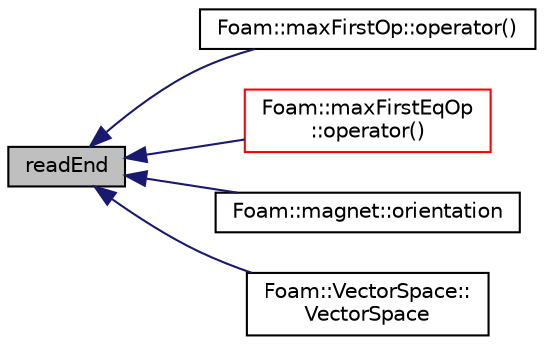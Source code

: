 digraph "readEnd"
{
  bgcolor="transparent";
  edge [fontname="Helvetica",fontsize="10",labelfontname="Helvetica",labelfontsize="10"];
  node [fontname="Helvetica",fontsize="10",shape=record];
  rankdir="LR";
  Node1 [label="readEnd",height=0.2,width=0.4,color="black", fillcolor="grey75", style="filled" fontcolor="black"];
  Node1 -> Node2 [dir="back",color="midnightblue",fontsize="10",style="solid",fontname="Helvetica"];
  Node2 [label="Foam::maxFirstOp::operator()",height=0.2,width=0.4,color="black",URL="$structFoam_1_1maxFirstOp.html#a38066be9937aa7348daae57379b1e385"];
  Node1 -> Node3 [dir="back",color="midnightblue",fontsize="10",style="solid",fontname="Helvetica"];
  Node3 [label="Foam::maxFirstEqOp\l::operator()",height=0.2,width=0.4,color="red",URL="$structFoam_1_1maxFirstEqOp.html#a49ebd0ae765b9936027dfd77677faff2"];
  Node1 -> Node4 [dir="back",color="midnightblue",fontsize="10",style="solid",fontname="Helvetica"];
  Node4 [label="Foam::magnet::orientation",height=0.2,width=0.4,color="black",URL="$classFoam_1_1magnet.html#a1cc80ff14e008674c35f9e2b4c439cc8",tooltip="Return orientation. "];
  Node1 -> Node5 [dir="back",color="midnightblue",fontsize="10",style="solid",fontname="Helvetica"];
  Node5 [label="Foam::VectorSpace::\lVectorSpace",height=0.2,width=0.4,color="black",URL="$classFoam_1_1VectorSpace.html#a09a50e81a83b80244faf890ec24441de",tooltip="Construct from Istream. "];
}
